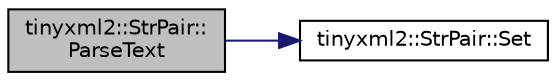digraph "tinyxml2::StrPair::ParseText"
{
 // LATEX_PDF_SIZE
  edge [fontname="Helvetica",fontsize="10",labelfontname="Helvetica",labelfontsize="10"];
  node [fontname="Helvetica",fontsize="10",shape=record];
  rankdir="LR";
  Node1 [label="tinyxml2::StrPair::\lParseText",height=0.2,width=0.4,color="black", fillcolor="grey75", style="filled", fontcolor="black",tooltip=" "];
  Node1 -> Node2 [color="midnightblue",fontsize="10",style="solid",fontname="Helvetica"];
  Node2 [label="tinyxml2::StrPair::Set",height=0.2,width=0.4,color="black", fillcolor="white", style="filled",URL="$classtinyxml2_1_1StrPair.html#a4f05549373394266a1eecba26813c166",tooltip=" "];
}
